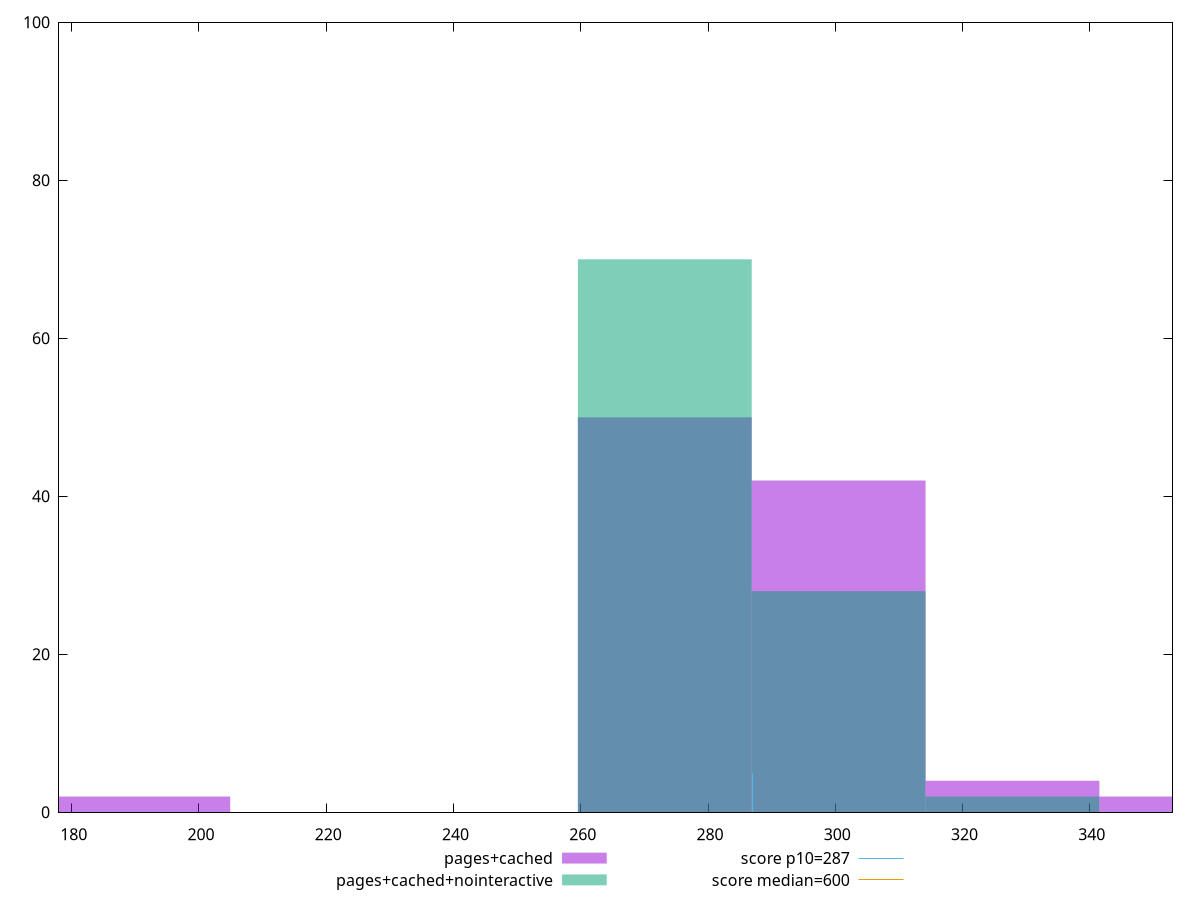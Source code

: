 reset

$pagesCached <<EOF
191.24635234078886 2
300.5299822498111 42
327.8508897270666 4
273.20907477255554 50
355.17179720432216 2
EOF

$pagesCachedNointeractive <<EOF
300.5299822498111 28
273.20907477255554 70
327.8508897270666 2
EOF

set key outside below
set boxwidth 27.320907477255552
set xrange [178:352.99999999999727]
set yrange [0:100]
set style fill transparent solid 0.5 noborder

set parametric
set terminal svg size 640, 500 enhanced background rgb 'white'
set output "report_00007_2020-12-11T15:55:29.892Z/total-blocking-time/comparison/histogram/2_vs_3.svg"

plot $pagesCached title "pages+cached" with boxes, \
     $pagesCachedNointeractive title "pages+cached+nointeractive" with boxes, \
     287,t title "score p10=287", \
     600,t title "score median=600"

reset
